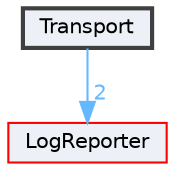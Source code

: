 digraph "C:/Dev/ezRPC/Transport"
{
 // LATEX_PDF_SIZE
  bgcolor="transparent";
  edge [fontname=Helvetica,fontsize=10,labelfontname=Helvetica,labelfontsize=10];
  node [fontname=Helvetica,fontsize=10,shape=box,height=0.2,width=0.4];
  compound=true
  dir_fe0408bba8e1b297be50641f0afa584a [label="Transport", fillcolor="#edf0f7", color="grey25", style="filled,bold", URL="dir_fe0408bba8e1b297be50641f0afa584a.html",tooltip=""];
  dir_0aab817486fdc7dd6c4f9aa62ba91991 [label="LogReporter", fillcolor="#edf0f7", color="red", style="filled", URL="dir_0aab817486fdc7dd6c4f9aa62ba91991.html",tooltip=""];
  dir_fe0408bba8e1b297be50641f0afa584a->dir_0aab817486fdc7dd6c4f9aa62ba91991 [headlabel="2", labeldistance=1.5 headhref="dir_000015_000007.html" href="dir_000015_000007.html" color="steelblue1" fontcolor="steelblue1"];
}
